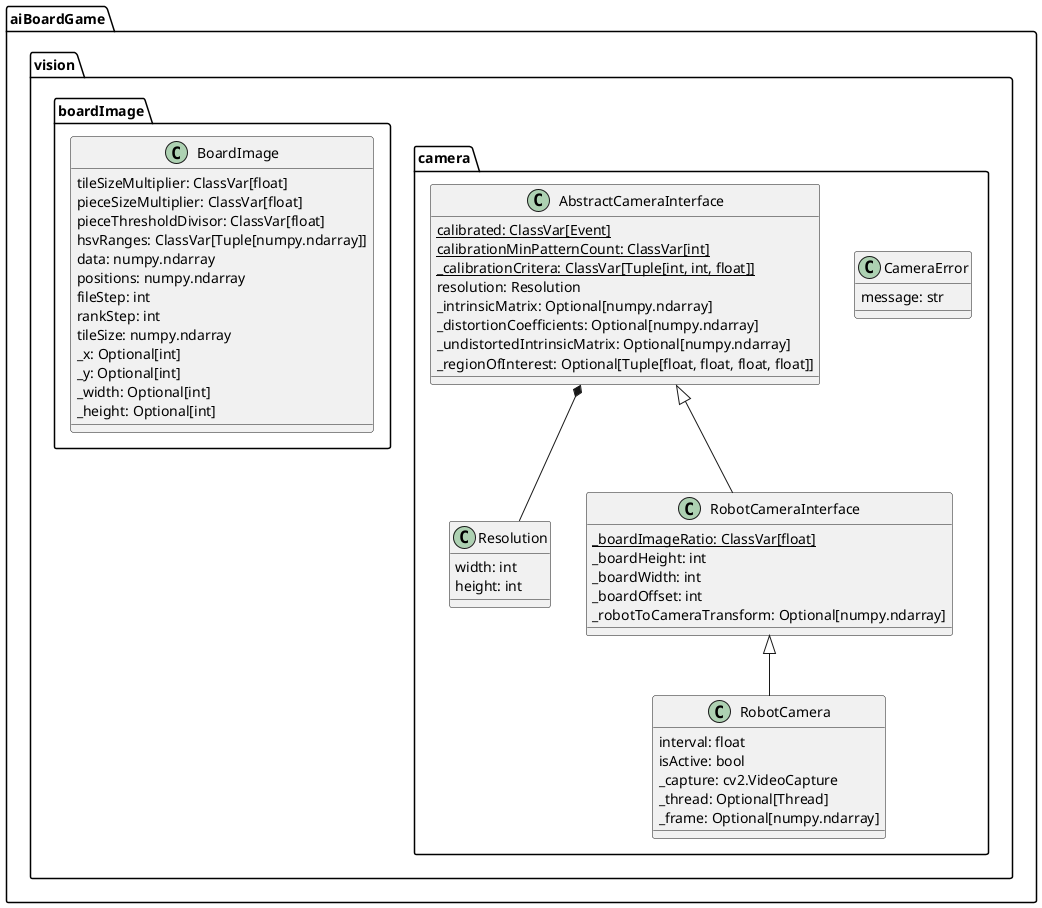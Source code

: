 @startuml Camera

class aiBoardGame.vision.camera.CameraError {
  message: str
}
class aiBoardGame.vision.camera.Resolution {
  width: int
  height: int
}
class aiBoardGame.vision.camera.AbstractCameraInterface {
  calibrated: ClassVar[Event] {static}
  calibrationMinPatternCount: ClassVar[int] {static}
  _calibrationCritera: ClassVar[Tuple[int, int, float]] {static}
  resolution: Resolution
  _intrinsicMatrix: Optional[numpy.ndarray]
  _distortionCoefficients: Optional[numpy.ndarray]
  _undistortedIntrinsicMatrix: Optional[numpy.ndarray]
  _regionOfInterest: Optional[Tuple[float, float, float, float]]
}
class aiBoardGame.vision.camera.RobotCameraInterface {
  _boardImageRatio: ClassVar[float] {static}
  _boardHeight: int
  _boardWidth: int
  _boardOffset: int
  _robotToCameraTransform: Optional[numpy.ndarray]
}
class aiBoardGame.vision.camera.RobotCamera {
  interval: float
  isActive: bool
  _capture: cv2.VideoCapture
  _thread: Optional[Thread]
  _frame: Optional[numpy.ndarray]
}

class aiBoardGame.vision.boardImage.BoardImage {
  tileSizeMultiplier: ClassVar[float]
  pieceSizeMultiplier: ClassVar[float]
  pieceThresholdDivisor: ClassVar[float]
  hsvRanges: ClassVar[Tuple[numpy.ndarray]]
  data: numpy.ndarray
  positions: numpy.ndarray
  fileStep: int
  rankStep: int
  tileSize: numpy.ndarray
  _x: Optional[int]
  _y: Optional[int]
  _width: Optional[int]
  _height: Optional[int]
}


aiBoardGame.vision.camera.AbstractCameraInterface <|-- aiBoardGame.vision.camera.RobotCameraInterface
aiBoardGame.vision.camera.RobotCameraInterface <|-- aiBoardGame.vision.camera.RobotCamera

aiBoardGame.vision.camera.AbstractCameraInterface *-- aiBoardGame.vision.camera.Resolution

@enduml
